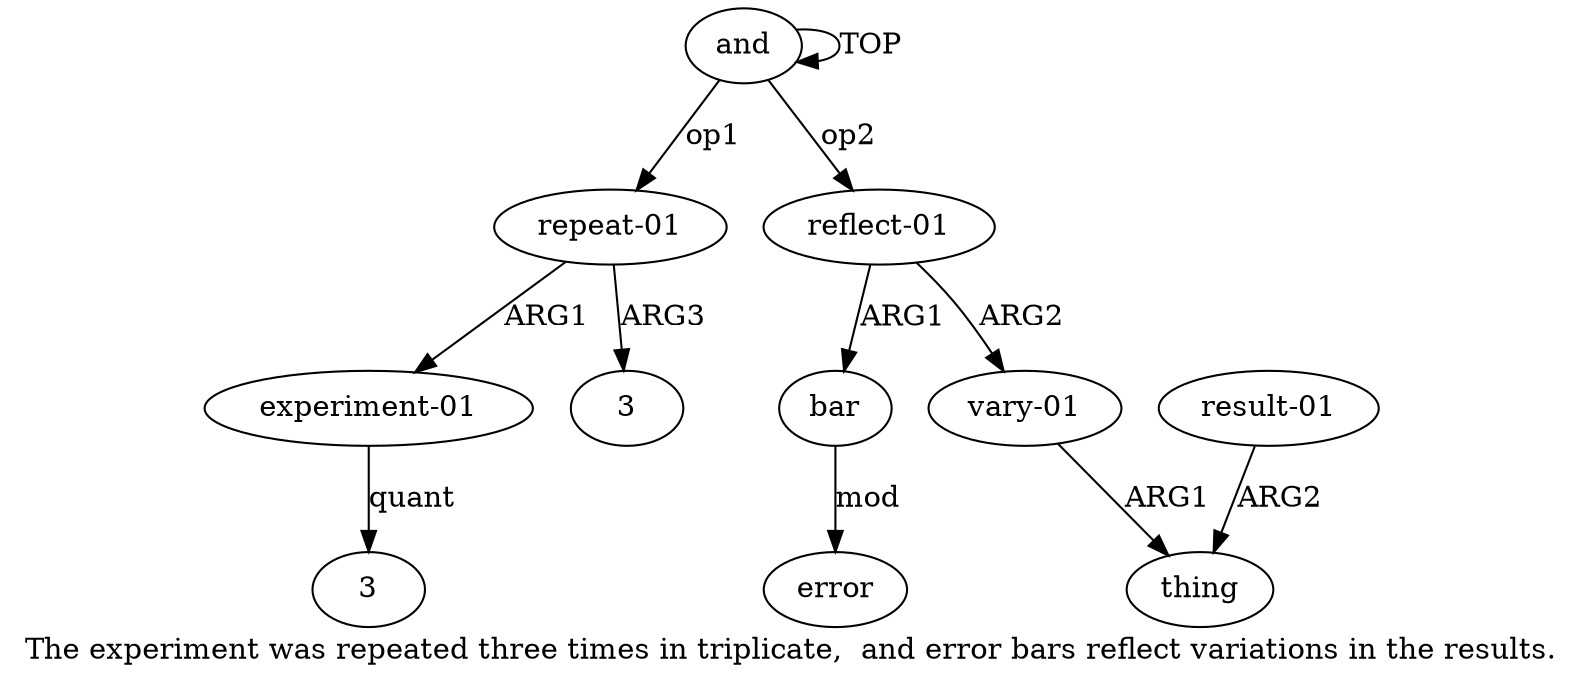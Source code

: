 digraph  {
	graph [label="The experiment was repeated three times in triplicate,  and error bars reflect variations in the results."];
	node [label="\N"];
	"a2 3"	 [color=black,
		gold_ind=-1,
		gold_label=3,
		label=3,
		test_ind=-1,
		test_label=3];
	a1	 [color=black,
		gold_ind=1,
		gold_label="repeat-01",
		label="repeat-01",
		test_ind=1,
		test_label="repeat-01"];
	a2	 [color=black,
		gold_ind=2,
		gold_label="experiment-01",
		label="experiment-01",
		test_ind=2,
		test_label="experiment-01"];
	a1 -> a2 [key=0,
	color=black,
	gold_label=ARG1,
	label=ARG1,
	test_label=ARG1];
"a1 3" [color=black,
	gold_ind=-1,
	gold_label=3,
	label=3,
	test_ind=-1,
	test_label=3];
a1 -> "a1 3" [key=0,
color=black,
gold_label=ARG3,
label=ARG3,
test_label=ARG3];
a0 [color=black,
gold_ind=0,
gold_label=and,
label=and,
test_ind=0,
test_label=and];
a0 -> a1 [key=0,
color=black,
gold_label=op1,
label=op1,
test_label=op1];
a0 -> a0 [key=0,
color=black,
gold_label=TOP,
label=TOP,
test_label=TOP];
a3 [color=black,
gold_ind=3,
gold_label="reflect-01",
label="reflect-01",
test_ind=3,
test_label="reflect-01"];
a0 -> a3 [key=0,
color=black,
gold_label=op2,
label=op2,
test_label=op2];
a4 [color=black,
gold_ind=4,
gold_label=bar,
label=bar,
test_ind=4,
test_label=bar];
a3 -> a4 [key=0,
color=black,
gold_label=ARG1,
label=ARG1,
test_label=ARG1];
a6 [color=black,
gold_ind=6,
gold_label="vary-01",
label="vary-01",
test_ind=6,
test_label="vary-01"];
a3 -> a6 [key=0,
color=black,
gold_label=ARG2,
label=ARG2,
test_label=ARG2];
a2 -> "a2 3" [key=0,
color=black,
gold_label=quant,
label=quant,
test_label=quant];
a5 [color=black,
gold_ind=5,
gold_label=error,
label=error,
test_ind=5,
test_label=error];
a4 -> a5 [key=0,
color=black,
gold_label=mod,
label=mod,
test_label=mod];
a7 [color=black,
gold_ind=7,
gold_label=thing,
label=thing,
test_ind=7,
test_label=thing];
a6 -> a7 [key=0,
color=black,
gold_label=ARG1,
label=ARG1,
test_label=ARG1];
a8 [color=black,
gold_ind=8,
gold_label="result-01",
label="result-01",
test_ind=8,
test_label="result-01"];
a8 -> a7 [key=0,
color=black,
gold_label=ARG2,
label=ARG2,
test_label=ARG2];
}
